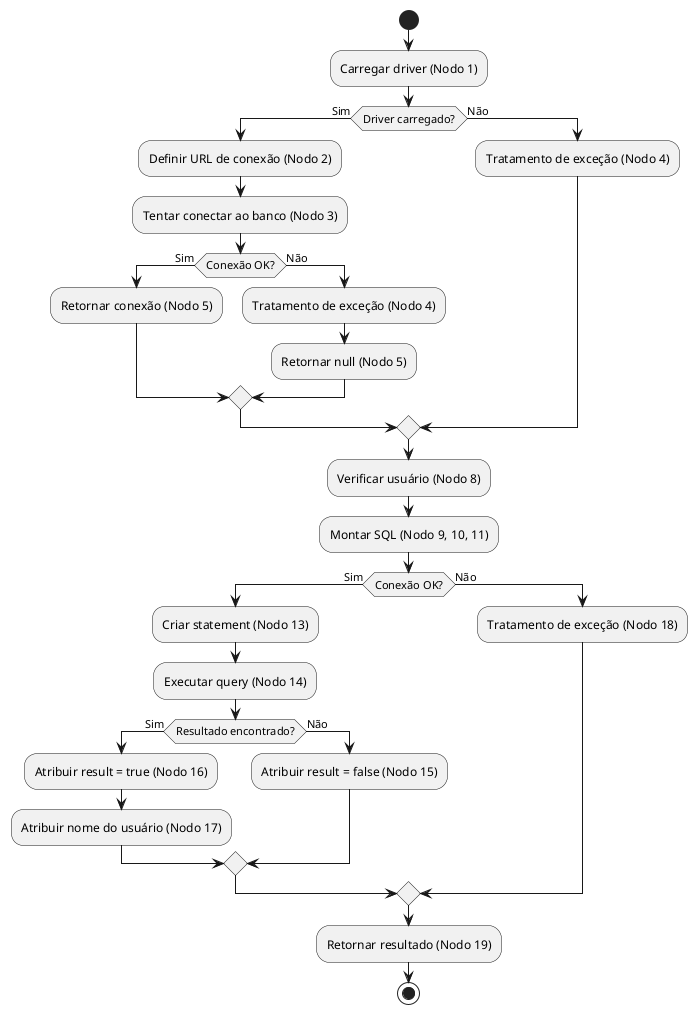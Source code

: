 @startuml
start

:Carregar driver (Nodo 1);
if (Driver carregado?) then (Sim)
    :Definir URL de conexão (Nodo 2);
    :Tentar conectar ao banco (Nodo 3);
    if (Conexão OK?) then (Sim)
        :Retornar conexão (Nodo 5);
    else (Não)
        :Tratamento de exceção (Nodo 4);
        :Retornar null (Nodo 5);
    endif
else (Não)
    :Tratamento de exceção (Nodo 4);
endif

:Verificar usuário (Nodo 8);
:Montar SQL (Nodo 9, 10, 11);
if (Conexão OK?) then (Sim)
    :Criar statement (Nodo 13);
    :Executar query (Nodo 14);
    if (Resultado encontrado?) then (Sim)
        :Atribuir result = true (Nodo 16);
        :Atribuir nome do usuário (Nodo 17);
    else (Não)
        :Atribuir result = false (Nodo 15);
    endif
else (Não)
    :Tratamento de exceção (Nodo 18);
endif

:Retornar resultado (Nodo 19);
stop
@enduml
